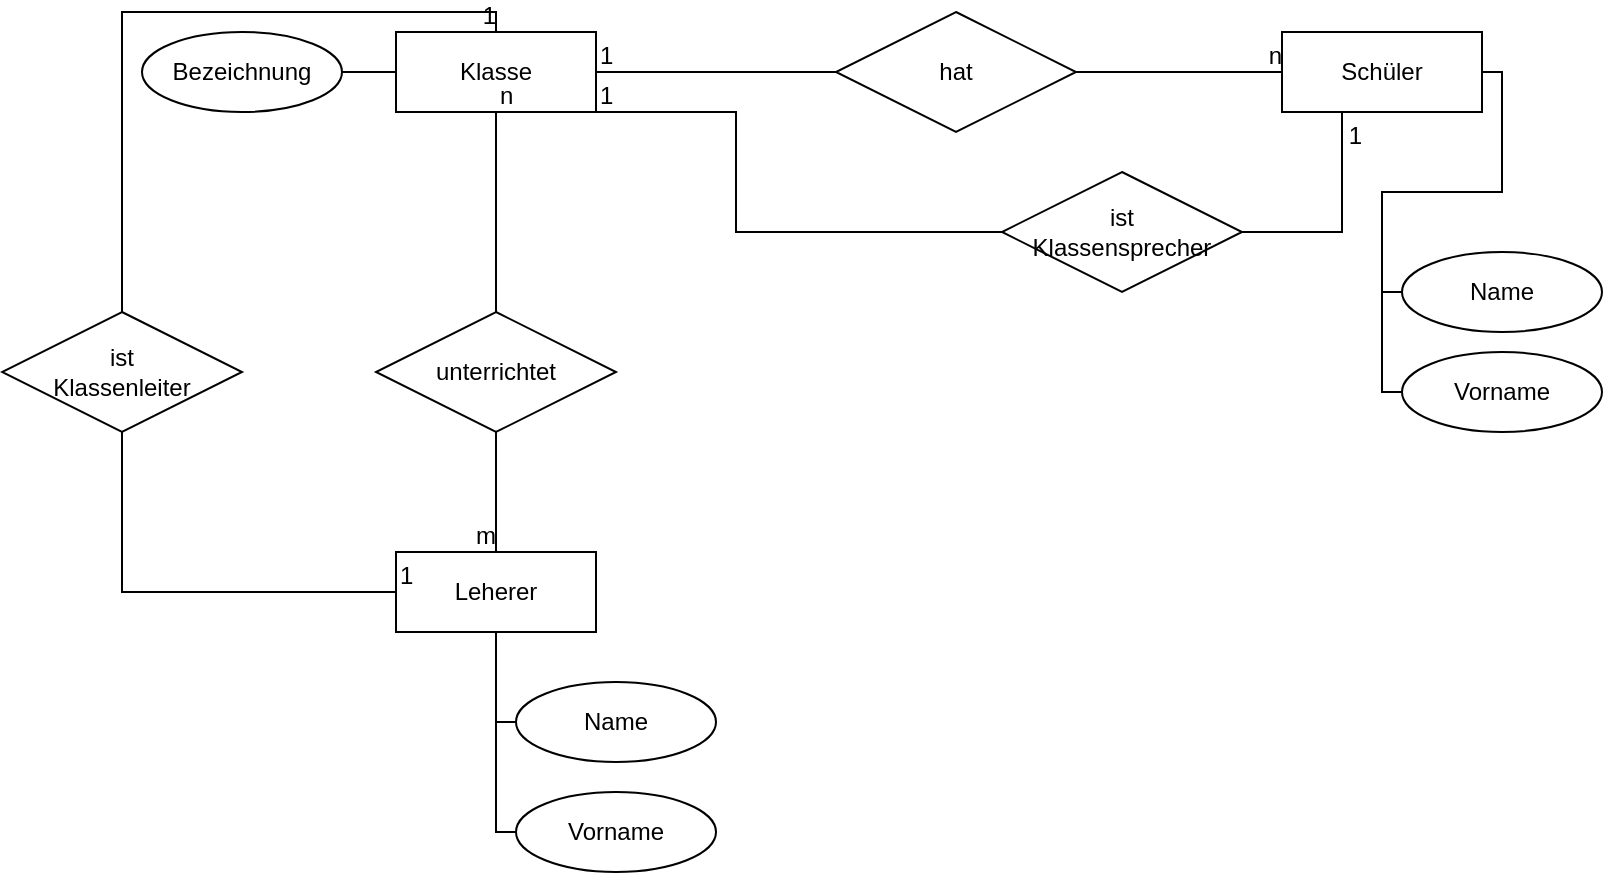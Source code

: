 <mxfile>
    <diagram id="gMyu7EZItmNVbCOnokSx" name="Seite-1">
        <mxGraphModel dx="758" dy="518" grid="1" gridSize="10" guides="1" tooltips="1" connect="1" arrows="1" fold="1" page="1" pageScale="1" pageWidth="827" pageHeight="1169" math="0" shadow="0">
            <root>
                <mxCell id="0"/>
                <mxCell id="1" parent="0"/>
                <mxCell id="61" value="Klasse" style="whiteSpace=wrap;html=1;align=center;" parent="1" vertex="1">
                    <mxGeometry x="197" y="40" width="100" height="40" as="geometry"/>
                </mxCell>
                <mxCell id="62" value="Schüler" style="whiteSpace=wrap;html=1;align=center;" parent="1" vertex="1">
                    <mxGeometry x="640" y="40" width="100" height="40" as="geometry"/>
                </mxCell>
                <mxCell id="63" value="hat" style="shape=rhombus;perimeter=rhombusPerimeter;whiteSpace=wrap;html=1;align=center;" parent="1" vertex="1">
                    <mxGeometry x="417" y="30" width="120" height="60" as="geometry"/>
                </mxCell>
                <mxCell id="64" value="Leherer" style="whiteSpace=wrap;html=1;align=center;" parent="1" vertex="1">
                    <mxGeometry x="197" y="300" width="100" height="40" as="geometry"/>
                </mxCell>
                <mxCell id="65" value="unterrichtet" style="shape=rhombus;perimeter=rhombusPerimeter;whiteSpace=wrap;html=1;align=center;" parent="1" vertex="1">
                    <mxGeometry x="187" y="180" width="120" height="60" as="geometry"/>
                </mxCell>
                <mxCell id="66" value="Name" style="ellipse;whiteSpace=wrap;html=1;align=center;" parent="1" vertex="1">
                    <mxGeometry x="700" y="150" width="100" height="40" as="geometry"/>
                </mxCell>
                <mxCell id="67" value="Vorname" style="ellipse;whiteSpace=wrap;html=1;align=center;" parent="1" vertex="1">
                    <mxGeometry x="700" y="200" width="100" height="40" as="geometry"/>
                </mxCell>
                <mxCell id="68" value="Name" style="ellipse;whiteSpace=wrap;html=1;align=center;" parent="1" vertex="1">
                    <mxGeometry x="257" y="365" width="100" height="40" as="geometry"/>
                </mxCell>
                <mxCell id="69" value="Vorname" style="ellipse;whiteSpace=wrap;html=1;align=center;" parent="1" vertex="1">
                    <mxGeometry x="257" y="420" width="100" height="40" as="geometry"/>
                </mxCell>
                <mxCell id="70" value="Bezeichnung" style="ellipse;whiteSpace=wrap;html=1;align=center;" parent="1" vertex="1">
                    <mxGeometry x="70" y="40" width="100" height="40" as="geometry"/>
                </mxCell>
                <mxCell id="71" value="" style="endArrow=none;html=1;rounded=0;entryX=0;entryY=0.5;entryDx=0;entryDy=0;edgeStyle=orthogonalEdgeStyle;" parent="1" source="63" target="62" edge="1">
                    <mxGeometry relative="1" as="geometry">
                        <mxPoint x="537" y="60" as="sourcePoint"/>
                        <mxPoint x="697" y="60" as="targetPoint"/>
                    </mxGeometry>
                </mxCell>
                <mxCell id="73" value="n" style="resizable=0;html=1;align=right;verticalAlign=bottom;" parent="71" connectable="0" vertex="1">
                    <mxGeometry x="1" relative="1" as="geometry"/>
                </mxCell>
                <mxCell id="74" value="" style="endArrow=none;html=1;rounded=0;entryX=0;entryY=0.5;entryDx=0;entryDy=0;edgeStyle=orthogonalEdgeStyle;" parent="1" source="61" target="63" edge="1">
                    <mxGeometry relative="1" as="geometry">
                        <mxPoint x="297" y="60" as="sourcePoint"/>
                        <mxPoint x="457" y="60" as="targetPoint"/>
                    </mxGeometry>
                </mxCell>
                <mxCell id="75" value="1" style="resizable=0;html=1;align=left;verticalAlign=bottom;" parent="74" connectable="0" vertex="1">
                    <mxGeometry x="-1" relative="1" as="geometry"/>
                </mxCell>
                <mxCell id="80" value="" style="endArrow=none;html=1;rounded=0;entryX=0.5;entryY=0;entryDx=0;entryDy=0;edgeStyle=orthogonalEdgeStyle;" parent="1" source="61" target="65" edge="1">
                    <mxGeometry relative="1" as="geometry">
                        <mxPoint x="247" y="80" as="sourcePoint"/>
                        <mxPoint x="217" y="140" as="targetPoint"/>
                    </mxGeometry>
                </mxCell>
                <mxCell id="81" value="n" style="resizable=0;html=1;align=left;verticalAlign=bottom;" parent="80" connectable="0" vertex="1">
                    <mxGeometry x="-1" relative="1" as="geometry"/>
                </mxCell>
                <mxCell id="83" value="" style="endArrow=none;html=1;rounded=0;entryX=0.5;entryY=0;entryDx=0;entryDy=0;edgeStyle=orthogonalEdgeStyle;" parent="1" source="65" target="64" edge="1">
                    <mxGeometry relative="1" as="geometry">
                        <mxPoint x="247" y="240" as="sourcePoint"/>
                        <mxPoint x="347" y="240" as="targetPoint"/>
                    </mxGeometry>
                </mxCell>
                <mxCell id="85" value="m" style="resizable=0;html=1;align=right;verticalAlign=bottom;" parent="83" connectable="0" vertex="1">
                    <mxGeometry x="1" relative="1" as="geometry"/>
                </mxCell>
                <mxCell id="87" value="" style="endArrow=none;html=1;rounded=0;entryX=0;entryY=0.5;entryDx=0;entryDy=0;edgeStyle=orthogonalEdgeStyle;exitX=1;exitY=0.5;exitDx=0;exitDy=0;" parent="1" source="62" target="66" edge="1">
                    <mxGeometry relative="1" as="geometry">
                        <mxPoint x="690" y="80" as="sourcePoint"/>
                        <mxPoint x="690" y="240" as="targetPoint"/>
                        <Array as="points">
                            <mxPoint x="750" y="60"/>
                            <mxPoint x="750" y="120"/>
                            <mxPoint x="690" y="120"/>
                            <mxPoint x="690" y="170"/>
                        </Array>
                    </mxGeometry>
                </mxCell>
                <mxCell id="89" value="" style="endArrow=none;html=1;rounded=0;entryX=0;entryY=0.5;entryDx=0;entryDy=0;edgeStyle=orthogonalEdgeStyle;exitX=1;exitY=0.5;exitDx=0;exitDy=0;" parent="1" source="62" target="67" edge="1">
                    <mxGeometry relative="1" as="geometry">
                        <mxPoint x="690" y="80" as="sourcePoint"/>
                        <mxPoint x="690" y="240" as="targetPoint"/>
                        <Array as="points">
                            <mxPoint x="750" y="60"/>
                            <mxPoint x="750" y="120"/>
                            <mxPoint x="690" y="120"/>
                            <mxPoint x="690" y="220"/>
                        </Array>
                    </mxGeometry>
                </mxCell>
                <mxCell id="90" value="" style="endArrow=none;html=1;rounded=0;entryX=0;entryY=0.5;entryDx=0;entryDy=0;edgeStyle=orthogonalEdgeStyle;" parent="1" source="64" target="68" edge="1">
                    <mxGeometry relative="1" as="geometry">
                        <mxPoint x="247" y="340" as="sourcePoint"/>
                        <mxPoint x="247" y="500" as="targetPoint"/>
                    </mxGeometry>
                </mxCell>
                <mxCell id="92" value="" style="endArrow=none;html=1;rounded=0;entryX=0;entryY=0.5;entryDx=0;entryDy=0;edgeStyle=orthogonalEdgeStyle;" parent="1" source="64" target="69" edge="1">
                    <mxGeometry relative="1" as="geometry">
                        <mxPoint x="247" y="340" as="sourcePoint"/>
                        <mxPoint x="247" y="500" as="targetPoint"/>
                    </mxGeometry>
                </mxCell>
                <mxCell id="93" value="" style="endArrow=none;html=1;rounded=0;entryX=1;entryY=0.5;entryDx=0;entryDy=0;edgeStyle=orthogonalEdgeStyle;" parent="1" source="61" target="70" edge="1">
                    <mxGeometry relative="1" as="geometry">
                        <mxPoint x="37" y="60" as="sourcePoint"/>
                        <mxPoint x="37" y="60" as="targetPoint"/>
                        <Array as="points">
                            <mxPoint x="180" y="60"/>
                            <mxPoint x="180" y="60"/>
                        </Array>
                    </mxGeometry>
                </mxCell>
                <mxCell id="95" value="ist&lt;br&gt;Klassensprecher" style="shape=rhombus;perimeter=rhombusPerimeter;whiteSpace=wrap;html=1;align=center;" parent="1" vertex="1">
                    <mxGeometry x="500" y="110" width="120" height="60" as="geometry"/>
                </mxCell>
                <mxCell id="102" value="" style="endArrow=none;html=1;rounded=0;entryX=0.5;entryY=1;entryDx=0;entryDy=0;edgeStyle=orthogonalEdgeStyle;exitX=1;exitY=0.5;exitDx=0;exitDy=0;" parent="1" source="95" target="62" edge="1">
                    <mxGeometry relative="1" as="geometry">
                        <mxPoint x="697" y="70" as="sourcePoint"/>
                        <mxPoint x="697" y="70" as="targetPoint"/>
                        <Array as="points">
                            <mxPoint x="670" y="140"/>
                            <mxPoint x="670" y="80"/>
                        </Array>
                    </mxGeometry>
                </mxCell>
                <mxCell id="104" value="1" style="resizable=0;html=1;align=right;verticalAlign=bottom;" parent="102" connectable="0" vertex="1">
                    <mxGeometry x="1" relative="1" as="geometry">
                        <mxPoint x="-10" y="20" as="offset"/>
                    </mxGeometry>
                </mxCell>
                <mxCell id="107" value="" style="endArrow=none;html=1;rounded=0;exitX=1;exitY=1;exitDx=0;exitDy=0;entryX=0;entryY=0.5;entryDx=0;entryDy=0;edgeStyle=orthogonalEdgeStyle;" parent="1" source="61" target="95" edge="1">
                    <mxGeometry relative="1" as="geometry">
                        <mxPoint x="317" y="140" as="sourcePoint"/>
                        <mxPoint x="487" y="260" as="targetPoint"/>
                        <Array as="points">
                            <mxPoint x="367" y="80"/>
                            <mxPoint x="367" y="140"/>
                        </Array>
                    </mxGeometry>
                </mxCell>
                <mxCell id="108" value="1" style="resizable=0;html=1;align=left;verticalAlign=bottom;" parent="107" connectable="0" vertex="1">
                    <mxGeometry x="-1" relative="1" as="geometry"/>
                </mxCell>
                <mxCell id="113" value="ist&lt;br&gt;Klassenleiter" style="shape=rhombus;perimeter=rhombusPerimeter;whiteSpace=wrap;html=1;align=center;" parent="1" vertex="1">
                    <mxGeometry y="180" width="120" height="60" as="geometry"/>
                </mxCell>
                <mxCell id="116" value="" style="endArrow=none;html=1;rounded=0;edgeStyle=orthogonalEdgeStyle;entryX=0.5;entryY=1;entryDx=0;entryDy=0;" parent="1" source="64" target="113" edge="1">
                    <mxGeometry relative="1" as="geometry">
                        <mxPoint x="37" y="320" as="sourcePoint"/>
                        <mxPoint x="60" y="250" as="targetPoint"/>
                        <Array as="points">
                            <mxPoint x="60" y="320"/>
                        </Array>
                    </mxGeometry>
                </mxCell>
                <mxCell id="117" value="1" style="resizable=0;html=1;align=left;verticalAlign=bottom;" parent="116" connectable="0" vertex="1">
                    <mxGeometry x="-1" relative="1" as="geometry"/>
                </mxCell>
                <mxCell id="128" value="" style="endArrow=none;html=1;rounded=0;entryX=0.5;entryY=0;entryDx=0;entryDy=0;edgeStyle=orthogonalEdgeStyle;" edge="1" parent="1" source="113" target="61">
                    <mxGeometry relative="1" as="geometry">
                        <mxPoint x="60" y="20" as="sourcePoint"/>
                        <mxPoint x="60" y="20" as="targetPoint"/>
                        <Array as="points">
                            <mxPoint x="60" y="30"/>
                            <mxPoint x="247" y="30"/>
                        </Array>
                    </mxGeometry>
                </mxCell>
                <mxCell id="130" value="1" style="resizable=0;html=1;align=right;verticalAlign=bottom;" connectable="0" vertex="1" parent="128">
                    <mxGeometry x="1" relative="1" as="geometry"/>
                </mxCell>
            </root>
        </mxGraphModel>
    </diagram>
</mxfile>